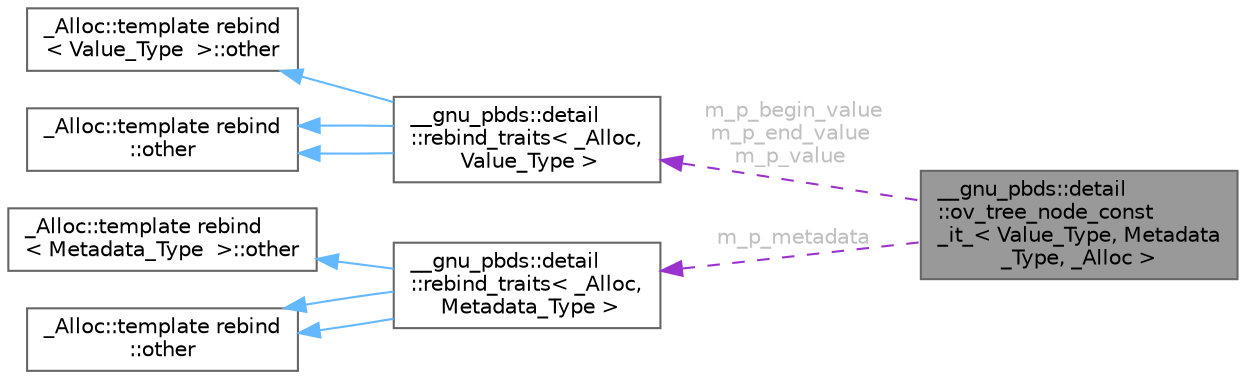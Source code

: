 digraph "__gnu_pbds::detail::ov_tree_node_const_it_&lt; Value_Type, Metadata_Type, _Alloc &gt;"
{
 // LATEX_PDF_SIZE
  bgcolor="transparent";
  edge [fontname=Helvetica,fontsize=10,labelfontname=Helvetica,labelfontsize=10];
  node [fontname=Helvetica,fontsize=10,shape=box,height=0.2,width=0.4];
  rankdir="LR";
  Node1 [id="Node000001",label="__gnu_pbds::detail\l::ov_tree_node_const\l_it_\< Value_Type, Metadata\l_Type, _Alloc \>",height=0.2,width=0.4,color="gray40", fillcolor="grey60", style="filled", fontcolor="black",tooltip="Const node reference."];
  Node2 -> Node1 [id="edge17_Node000001_Node000002",dir="back",color="darkorchid3",style="dashed",tooltip=" ",label=" m_p_begin_value\nm_p_end_value\nm_p_value",fontcolor="grey" ];
  Node2 [id="Node000002",label="__gnu_pbds::detail\l::rebind_traits\< _Alloc,\l Value_Type \>",height=0.2,width=0.4,color="gray40", fillcolor="white", style="filled",URL="$struct____gnu__pbds_1_1detail_1_1rebind__traits.html",tooltip=" "];
  Node3 -> Node2 [id="edge18_Node000002_Node000003",dir="back",color="steelblue1",style="solid",tooltip=" "];
  Node3 [id="Node000003",label="_Alloc::template rebind\l\< Value_Type  \>::other",height=0.2,width=0.4,color="gray40", fillcolor="white", style="filled",tooltip=" "];
  Node4 -> Node2 [id="edge19_Node000002_Node000004",dir="back",color="steelblue1",style="solid",tooltip=" "];
  Node4 [id="Node000004",label="_Alloc::template rebind\l::other",height=0.2,width=0.4,color="gray40", fillcolor="white", style="filled",tooltip=" "];
  Node4 -> Node2 [id="edge20_Node000002_Node000004",dir="back",color="steelblue1",style="solid",tooltip=" "];
  Node5 -> Node1 [id="edge21_Node000001_Node000005",dir="back",color="darkorchid3",style="dashed",tooltip=" ",label=" m_p_metadata",fontcolor="grey" ];
  Node5 [id="Node000005",label="__gnu_pbds::detail\l::rebind_traits\< _Alloc,\l Metadata_Type \>",height=0.2,width=0.4,color="gray40", fillcolor="white", style="filled",URL="$struct____gnu__pbds_1_1detail_1_1rebind__traits.html",tooltip=" "];
  Node6 -> Node5 [id="edge22_Node000005_Node000006",dir="back",color="steelblue1",style="solid",tooltip=" "];
  Node6 [id="Node000006",label="_Alloc::template rebind\l\< Metadata_Type  \>::other",height=0.2,width=0.4,color="gray40", fillcolor="white", style="filled",tooltip=" "];
  Node7 -> Node5 [id="edge23_Node000005_Node000007",dir="back",color="steelblue1",style="solid",tooltip=" "];
  Node7 [id="Node000007",label="_Alloc::template rebind\l::other",height=0.2,width=0.4,color="gray40", fillcolor="white", style="filled",tooltip=" "];
  Node7 -> Node5 [id="edge24_Node000005_Node000007",dir="back",color="steelblue1",style="solid",tooltip=" "];
}
